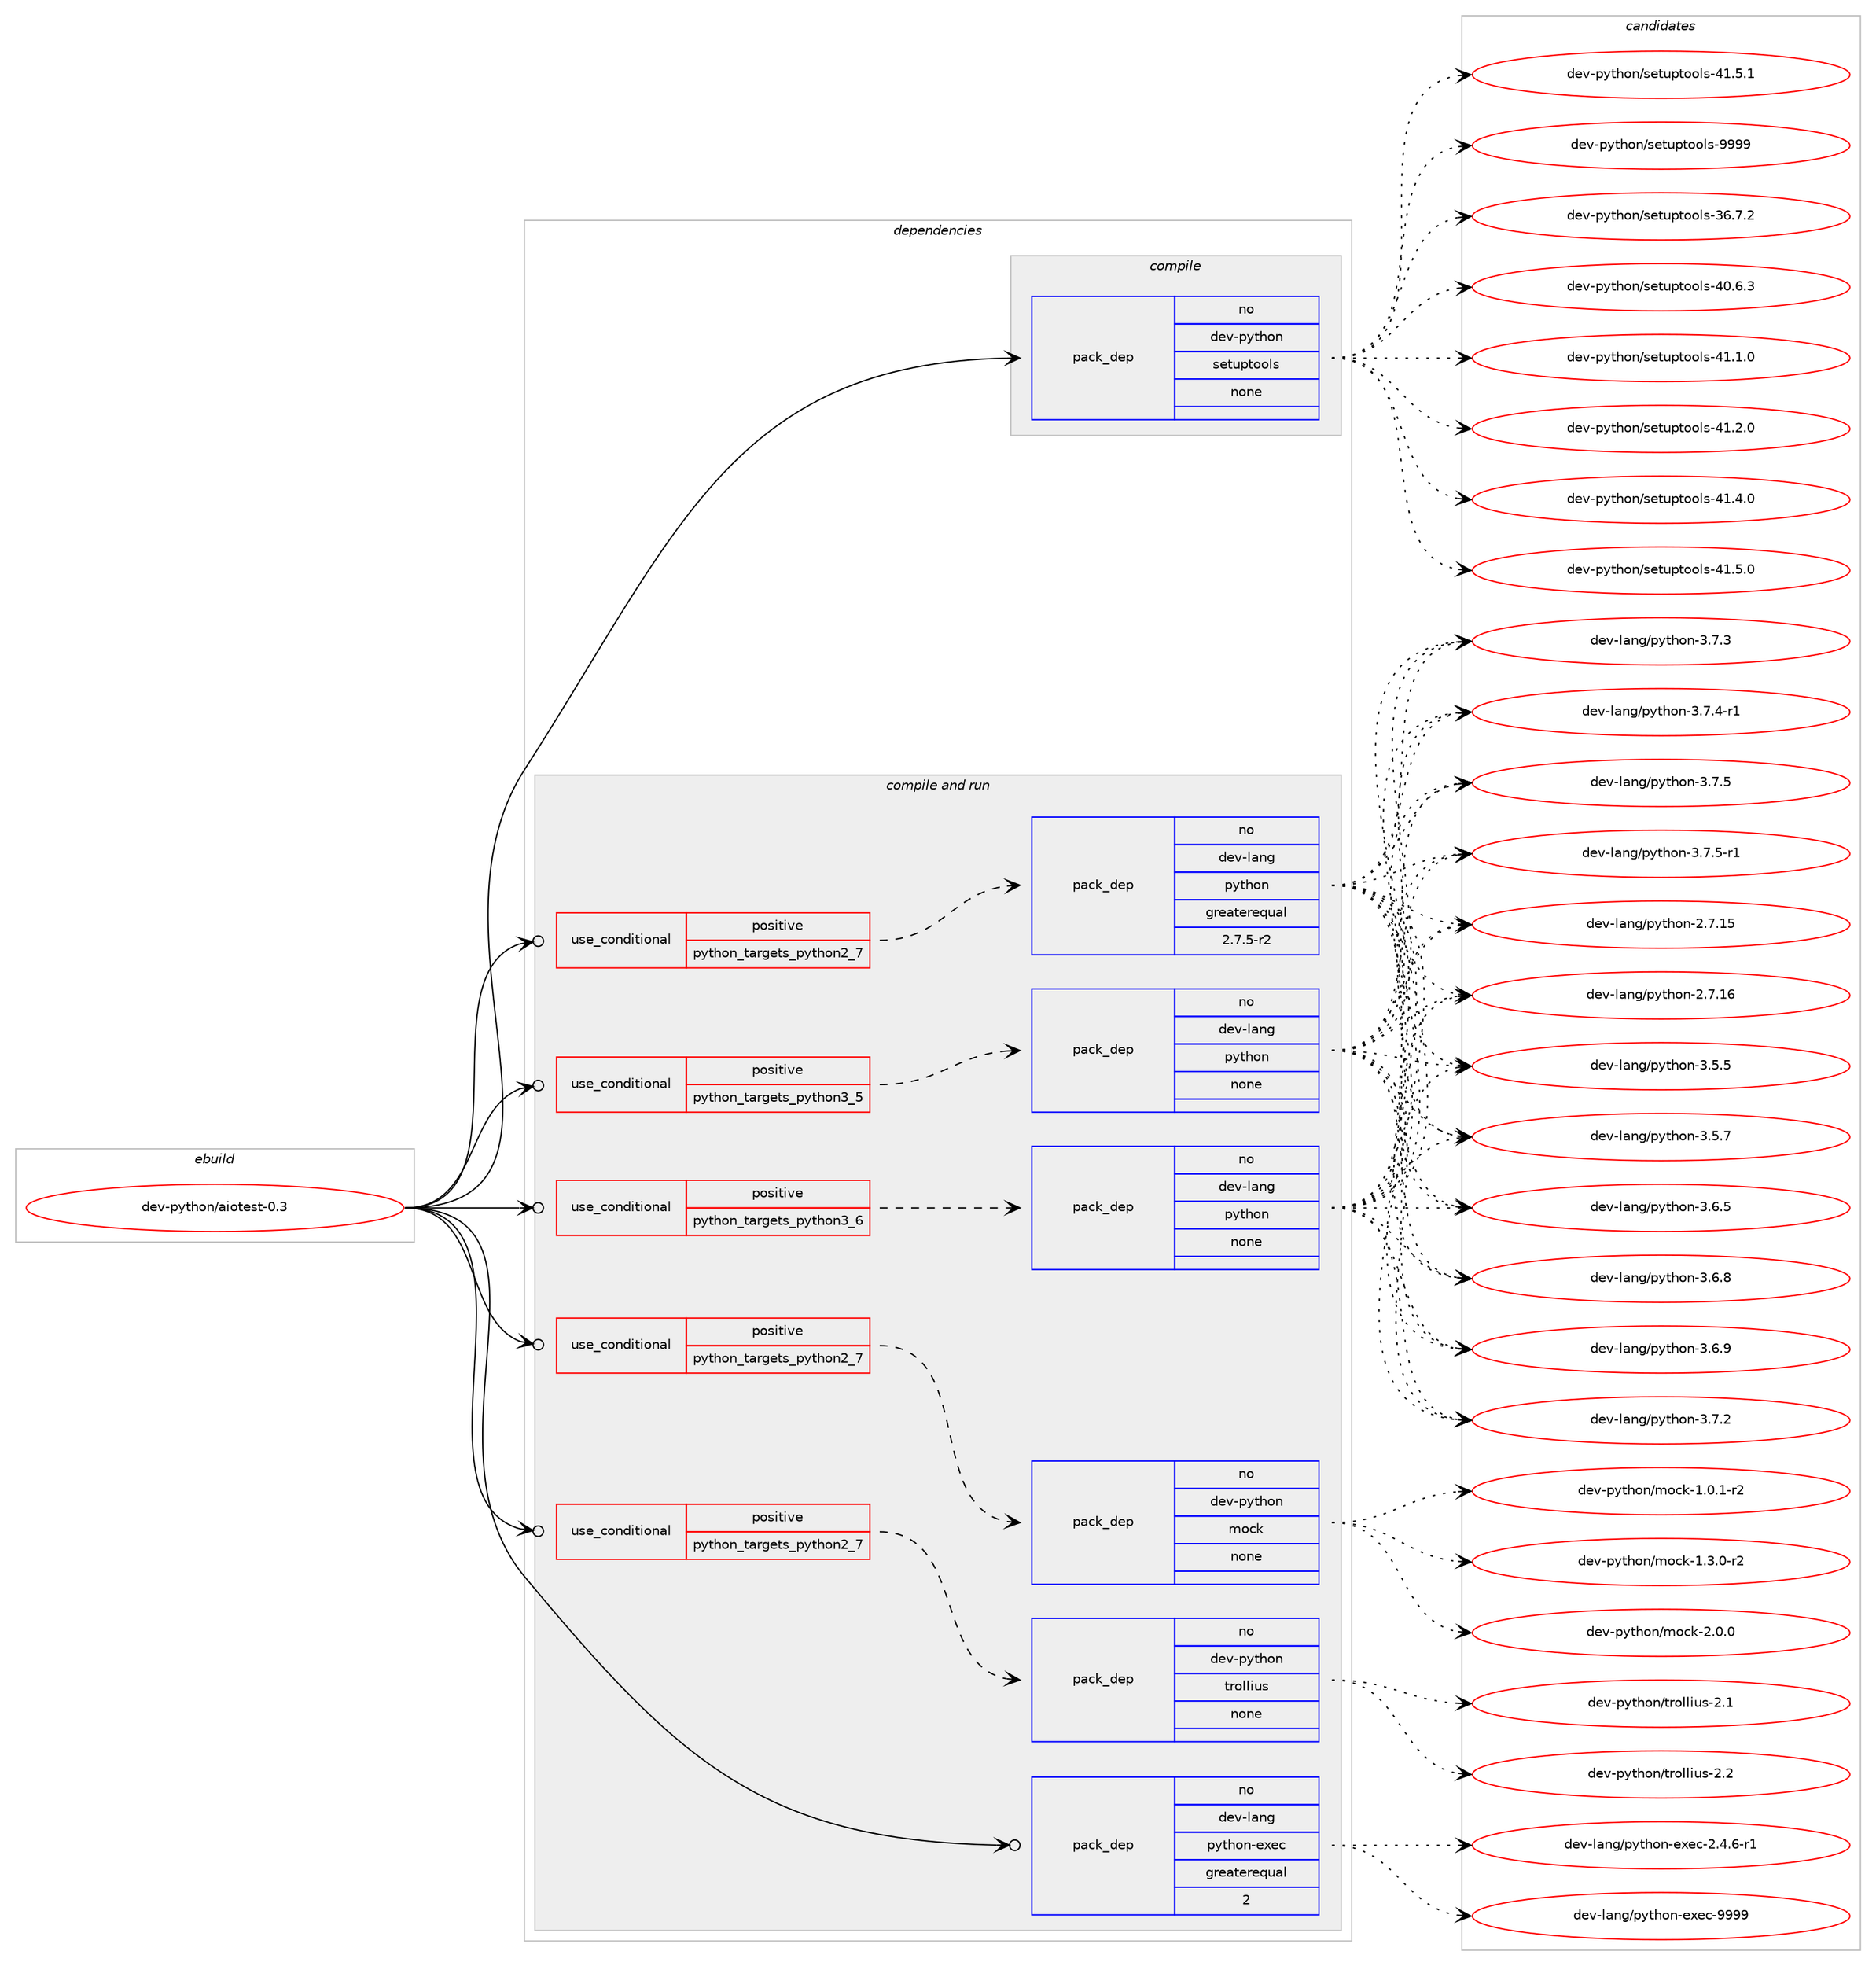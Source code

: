 digraph prolog {

# *************
# Graph options
# *************

newrank=true;
concentrate=true;
compound=true;
graph [rankdir=LR,fontname=Helvetica,fontsize=10,ranksep=1.5];#, ranksep=2.5, nodesep=0.2];
edge  [arrowhead=vee];
node  [fontname=Helvetica,fontsize=10];

# **********
# The ebuild
# **********

subgraph cluster_leftcol {
color=gray;
rank=same;
label=<<i>ebuild</i>>;
id [label="dev-python/aiotest-0.3", color=red, width=4, href="../dev-python/aiotest-0.3.svg"];
}

# ****************
# The dependencies
# ****************

subgraph cluster_midcol {
color=gray;
label=<<i>dependencies</i>>;
subgraph cluster_compile {
fillcolor="#eeeeee";
style=filled;
label=<<i>compile</i>>;
subgraph pack446009 {
dependency593763 [label=<<TABLE BORDER="0" CELLBORDER="1" CELLSPACING="0" CELLPADDING="4" WIDTH="220"><TR><TD ROWSPAN="6" CELLPADDING="30">pack_dep</TD></TR><TR><TD WIDTH="110">no</TD></TR><TR><TD>dev-python</TD></TR><TR><TD>setuptools</TD></TR><TR><TD>none</TD></TR><TR><TD></TD></TR></TABLE>>, shape=none, color=blue];
}
id:e -> dependency593763:w [weight=20,style="solid",arrowhead="vee"];
}
subgraph cluster_compileandrun {
fillcolor="#eeeeee";
style=filled;
label=<<i>compile and run</i>>;
subgraph cond135982 {
dependency593764 [label=<<TABLE BORDER="0" CELLBORDER="1" CELLSPACING="0" CELLPADDING="4"><TR><TD ROWSPAN="3" CELLPADDING="10">use_conditional</TD></TR><TR><TD>positive</TD></TR><TR><TD>python_targets_python2_7</TD></TR></TABLE>>, shape=none, color=red];
subgraph pack446010 {
dependency593765 [label=<<TABLE BORDER="0" CELLBORDER="1" CELLSPACING="0" CELLPADDING="4" WIDTH="220"><TR><TD ROWSPAN="6" CELLPADDING="30">pack_dep</TD></TR><TR><TD WIDTH="110">no</TD></TR><TR><TD>dev-lang</TD></TR><TR><TD>python</TD></TR><TR><TD>greaterequal</TD></TR><TR><TD>2.7.5-r2</TD></TR></TABLE>>, shape=none, color=blue];
}
dependency593764:e -> dependency593765:w [weight=20,style="dashed",arrowhead="vee"];
}
id:e -> dependency593764:w [weight=20,style="solid",arrowhead="odotvee"];
subgraph cond135983 {
dependency593766 [label=<<TABLE BORDER="0" CELLBORDER="1" CELLSPACING="0" CELLPADDING="4"><TR><TD ROWSPAN="3" CELLPADDING="10">use_conditional</TD></TR><TR><TD>positive</TD></TR><TR><TD>python_targets_python2_7</TD></TR></TABLE>>, shape=none, color=red];
subgraph pack446011 {
dependency593767 [label=<<TABLE BORDER="0" CELLBORDER="1" CELLSPACING="0" CELLPADDING="4" WIDTH="220"><TR><TD ROWSPAN="6" CELLPADDING="30">pack_dep</TD></TR><TR><TD WIDTH="110">no</TD></TR><TR><TD>dev-python</TD></TR><TR><TD>mock</TD></TR><TR><TD>none</TD></TR><TR><TD></TD></TR></TABLE>>, shape=none, color=blue];
}
dependency593766:e -> dependency593767:w [weight=20,style="dashed",arrowhead="vee"];
}
id:e -> dependency593766:w [weight=20,style="solid",arrowhead="odotvee"];
subgraph cond135984 {
dependency593768 [label=<<TABLE BORDER="0" CELLBORDER="1" CELLSPACING="0" CELLPADDING="4"><TR><TD ROWSPAN="3" CELLPADDING="10">use_conditional</TD></TR><TR><TD>positive</TD></TR><TR><TD>python_targets_python2_7</TD></TR></TABLE>>, shape=none, color=red];
subgraph pack446012 {
dependency593769 [label=<<TABLE BORDER="0" CELLBORDER="1" CELLSPACING="0" CELLPADDING="4" WIDTH="220"><TR><TD ROWSPAN="6" CELLPADDING="30">pack_dep</TD></TR><TR><TD WIDTH="110">no</TD></TR><TR><TD>dev-python</TD></TR><TR><TD>trollius</TD></TR><TR><TD>none</TD></TR><TR><TD></TD></TR></TABLE>>, shape=none, color=blue];
}
dependency593768:e -> dependency593769:w [weight=20,style="dashed",arrowhead="vee"];
}
id:e -> dependency593768:w [weight=20,style="solid",arrowhead="odotvee"];
subgraph cond135985 {
dependency593770 [label=<<TABLE BORDER="0" CELLBORDER="1" CELLSPACING="0" CELLPADDING="4"><TR><TD ROWSPAN="3" CELLPADDING="10">use_conditional</TD></TR><TR><TD>positive</TD></TR><TR><TD>python_targets_python3_5</TD></TR></TABLE>>, shape=none, color=red];
subgraph pack446013 {
dependency593771 [label=<<TABLE BORDER="0" CELLBORDER="1" CELLSPACING="0" CELLPADDING="4" WIDTH="220"><TR><TD ROWSPAN="6" CELLPADDING="30">pack_dep</TD></TR><TR><TD WIDTH="110">no</TD></TR><TR><TD>dev-lang</TD></TR><TR><TD>python</TD></TR><TR><TD>none</TD></TR><TR><TD></TD></TR></TABLE>>, shape=none, color=blue];
}
dependency593770:e -> dependency593771:w [weight=20,style="dashed",arrowhead="vee"];
}
id:e -> dependency593770:w [weight=20,style="solid",arrowhead="odotvee"];
subgraph cond135986 {
dependency593772 [label=<<TABLE BORDER="0" CELLBORDER="1" CELLSPACING="0" CELLPADDING="4"><TR><TD ROWSPAN="3" CELLPADDING="10">use_conditional</TD></TR><TR><TD>positive</TD></TR><TR><TD>python_targets_python3_6</TD></TR></TABLE>>, shape=none, color=red];
subgraph pack446014 {
dependency593773 [label=<<TABLE BORDER="0" CELLBORDER="1" CELLSPACING="0" CELLPADDING="4" WIDTH="220"><TR><TD ROWSPAN="6" CELLPADDING="30">pack_dep</TD></TR><TR><TD WIDTH="110">no</TD></TR><TR><TD>dev-lang</TD></TR><TR><TD>python</TD></TR><TR><TD>none</TD></TR><TR><TD></TD></TR></TABLE>>, shape=none, color=blue];
}
dependency593772:e -> dependency593773:w [weight=20,style="dashed",arrowhead="vee"];
}
id:e -> dependency593772:w [weight=20,style="solid",arrowhead="odotvee"];
subgraph pack446015 {
dependency593774 [label=<<TABLE BORDER="0" CELLBORDER="1" CELLSPACING="0" CELLPADDING="4" WIDTH="220"><TR><TD ROWSPAN="6" CELLPADDING="30">pack_dep</TD></TR><TR><TD WIDTH="110">no</TD></TR><TR><TD>dev-lang</TD></TR><TR><TD>python-exec</TD></TR><TR><TD>greaterequal</TD></TR><TR><TD>2</TD></TR></TABLE>>, shape=none, color=blue];
}
id:e -> dependency593774:w [weight=20,style="solid",arrowhead="odotvee"];
}
subgraph cluster_run {
fillcolor="#eeeeee";
style=filled;
label=<<i>run</i>>;
}
}

# **************
# The candidates
# **************

subgraph cluster_choices {
rank=same;
color=gray;
label=<<i>candidates</i>>;

subgraph choice446009 {
color=black;
nodesep=1;
choice100101118451121211161041111104711510111611711211611111110811545515446554650 [label="dev-python/setuptools-36.7.2", color=red, width=4,href="../dev-python/setuptools-36.7.2.svg"];
choice100101118451121211161041111104711510111611711211611111110811545524846544651 [label="dev-python/setuptools-40.6.3", color=red, width=4,href="../dev-python/setuptools-40.6.3.svg"];
choice100101118451121211161041111104711510111611711211611111110811545524946494648 [label="dev-python/setuptools-41.1.0", color=red, width=4,href="../dev-python/setuptools-41.1.0.svg"];
choice100101118451121211161041111104711510111611711211611111110811545524946504648 [label="dev-python/setuptools-41.2.0", color=red, width=4,href="../dev-python/setuptools-41.2.0.svg"];
choice100101118451121211161041111104711510111611711211611111110811545524946524648 [label="dev-python/setuptools-41.4.0", color=red, width=4,href="../dev-python/setuptools-41.4.0.svg"];
choice100101118451121211161041111104711510111611711211611111110811545524946534648 [label="dev-python/setuptools-41.5.0", color=red, width=4,href="../dev-python/setuptools-41.5.0.svg"];
choice100101118451121211161041111104711510111611711211611111110811545524946534649 [label="dev-python/setuptools-41.5.1", color=red, width=4,href="../dev-python/setuptools-41.5.1.svg"];
choice10010111845112121116104111110471151011161171121161111111081154557575757 [label="dev-python/setuptools-9999", color=red, width=4,href="../dev-python/setuptools-9999.svg"];
dependency593763:e -> choice100101118451121211161041111104711510111611711211611111110811545515446554650:w [style=dotted,weight="100"];
dependency593763:e -> choice100101118451121211161041111104711510111611711211611111110811545524846544651:w [style=dotted,weight="100"];
dependency593763:e -> choice100101118451121211161041111104711510111611711211611111110811545524946494648:w [style=dotted,weight="100"];
dependency593763:e -> choice100101118451121211161041111104711510111611711211611111110811545524946504648:w [style=dotted,weight="100"];
dependency593763:e -> choice100101118451121211161041111104711510111611711211611111110811545524946524648:w [style=dotted,weight="100"];
dependency593763:e -> choice100101118451121211161041111104711510111611711211611111110811545524946534648:w [style=dotted,weight="100"];
dependency593763:e -> choice100101118451121211161041111104711510111611711211611111110811545524946534649:w [style=dotted,weight="100"];
dependency593763:e -> choice10010111845112121116104111110471151011161171121161111111081154557575757:w [style=dotted,weight="100"];
}
subgraph choice446010 {
color=black;
nodesep=1;
choice10010111845108971101034711212111610411111045504655464953 [label="dev-lang/python-2.7.15", color=red, width=4,href="../dev-lang/python-2.7.15.svg"];
choice10010111845108971101034711212111610411111045504655464954 [label="dev-lang/python-2.7.16", color=red, width=4,href="../dev-lang/python-2.7.16.svg"];
choice100101118451089711010347112121116104111110455146534653 [label="dev-lang/python-3.5.5", color=red, width=4,href="../dev-lang/python-3.5.5.svg"];
choice100101118451089711010347112121116104111110455146534655 [label="dev-lang/python-3.5.7", color=red, width=4,href="../dev-lang/python-3.5.7.svg"];
choice100101118451089711010347112121116104111110455146544653 [label="dev-lang/python-3.6.5", color=red, width=4,href="../dev-lang/python-3.6.5.svg"];
choice100101118451089711010347112121116104111110455146544656 [label="dev-lang/python-3.6.8", color=red, width=4,href="../dev-lang/python-3.6.8.svg"];
choice100101118451089711010347112121116104111110455146544657 [label="dev-lang/python-3.6.9", color=red, width=4,href="../dev-lang/python-3.6.9.svg"];
choice100101118451089711010347112121116104111110455146554650 [label="dev-lang/python-3.7.2", color=red, width=4,href="../dev-lang/python-3.7.2.svg"];
choice100101118451089711010347112121116104111110455146554651 [label="dev-lang/python-3.7.3", color=red, width=4,href="../dev-lang/python-3.7.3.svg"];
choice1001011184510897110103471121211161041111104551465546524511449 [label="dev-lang/python-3.7.4-r1", color=red, width=4,href="../dev-lang/python-3.7.4-r1.svg"];
choice100101118451089711010347112121116104111110455146554653 [label="dev-lang/python-3.7.5", color=red, width=4,href="../dev-lang/python-3.7.5.svg"];
choice1001011184510897110103471121211161041111104551465546534511449 [label="dev-lang/python-3.7.5-r1", color=red, width=4,href="../dev-lang/python-3.7.5-r1.svg"];
dependency593765:e -> choice10010111845108971101034711212111610411111045504655464953:w [style=dotted,weight="100"];
dependency593765:e -> choice10010111845108971101034711212111610411111045504655464954:w [style=dotted,weight="100"];
dependency593765:e -> choice100101118451089711010347112121116104111110455146534653:w [style=dotted,weight="100"];
dependency593765:e -> choice100101118451089711010347112121116104111110455146534655:w [style=dotted,weight="100"];
dependency593765:e -> choice100101118451089711010347112121116104111110455146544653:w [style=dotted,weight="100"];
dependency593765:e -> choice100101118451089711010347112121116104111110455146544656:w [style=dotted,weight="100"];
dependency593765:e -> choice100101118451089711010347112121116104111110455146544657:w [style=dotted,weight="100"];
dependency593765:e -> choice100101118451089711010347112121116104111110455146554650:w [style=dotted,weight="100"];
dependency593765:e -> choice100101118451089711010347112121116104111110455146554651:w [style=dotted,weight="100"];
dependency593765:e -> choice1001011184510897110103471121211161041111104551465546524511449:w [style=dotted,weight="100"];
dependency593765:e -> choice100101118451089711010347112121116104111110455146554653:w [style=dotted,weight="100"];
dependency593765:e -> choice1001011184510897110103471121211161041111104551465546534511449:w [style=dotted,weight="100"];
}
subgraph choice446011 {
color=black;
nodesep=1;
choice1001011184511212111610411111047109111991074549464846494511450 [label="dev-python/mock-1.0.1-r2", color=red, width=4,href="../dev-python/mock-1.0.1-r2.svg"];
choice1001011184511212111610411111047109111991074549465146484511450 [label="dev-python/mock-1.3.0-r2", color=red, width=4,href="../dev-python/mock-1.3.0-r2.svg"];
choice100101118451121211161041111104710911199107455046484648 [label="dev-python/mock-2.0.0", color=red, width=4,href="../dev-python/mock-2.0.0.svg"];
dependency593767:e -> choice1001011184511212111610411111047109111991074549464846494511450:w [style=dotted,weight="100"];
dependency593767:e -> choice1001011184511212111610411111047109111991074549465146484511450:w [style=dotted,weight="100"];
dependency593767:e -> choice100101118451121211161041111104710911199107455046484648:w [style=dotted,weight="100"];
}
subgraph choice446012 {
color=black;
nodesep=1;
choice100101118451121211161041111104711611411110810810511711545504649 [label="dev-python/trollius-2.1", color=red, width=4,href="../dev-python/trollius-2.1.svg"];
choice100101118451121211161041111104711611411110810810511711545504650 [label="dev-python/trollius-2.2", color=red, width=4,href="../dev-python/trollius-2.2.svg"];
dependency593769:e -> choice100101118451121211161041111104711611411110810810511711545504649:w [style=dotted,weight="100"];
dependency593769:e -> choice100101118451121211161041111104711611411110810810511711545504650:w [style=dotted,weight="100"];
}
subgraph choice446013 {
color=black;
nodesep=1;
choice10010111845108971101034711212111610411111045504655464953 [label="dev-lang/python-2.7.15", color=red, width=4,href="../dev-lang/python-2.7.15.svg"];
choice10010111845108971101034711212111610411111045504655464954 [label="dev-lang/python-2.7.16", color=red, width=4,href="../dev-lang/python-2.7.16.svg"];
choice100101118451089711010347112121116104111110455146534653 [label="dev-lang/python-3.5.5", color=red, width=4,href="../dev-lang/python-3.5.5.svg"];
choice100101118451089711010347112121116104111110455146534655 [label="dev-lang/python-3.5.7", color=red, width=4,href="../dev-lang/python-3.5.7.svg"];
choice100101118451089711010347112121116104111110455146544653 [label="dev-lang/python-3.6.5", color=red, width=4,href="../dev-lang/python-3.6.5.svg"];
choice100101118451089711010347112121116104111110455146544656 [label="dev-lang/python-3.6.8", color=red, width=4,href="../dev-lang/python-3.6.8.svg"];
choice100101118451089711010347112121116104111110455146544657 [label="dev-lang/python-3.6.9", color=red, width=4,href="../dev-lang/python-3.6.9.svg"];
choice100101118451089711010347112121116104111110455146554650 [label="dev-lang/python-3.7.2", color=red, width=4,href="../dev-lang/python-3.7.2.svg"];
choice100101118451089711010347112121116104111110455146554651 [label="dev-lang/python-3.7.3", color=red, width=4,href="../dev-lang/python-3.7.3.svg"];
choice1001011184510897110103471121211161041111104551465546524511449 [label="dev-lang/python-3.7.4-r1", color=red, width=4,href="../dev-lang/python-3.7.4-r1.svg"];
choice100101118451089711010347112121116104111110455146554653 [label="dev-lang/python-3.7.5", color=red, width=4,href="../dev-lang/python-3.7.5.svg"];
choice1001011184510897110103471121211161041111104551465546534511449 [label="dev-lang/python-3.7.5-r1", color=red, width=4,href="../dev-lang/python-3.7.5-r1.svg"];
dependency593771:e -> choice10010111845108971101034711212111610411111045504655464953:w [style=dotted,weight="100"];
dependency593771:e -> choice10010111845108971101034711212111610411111045504655464954:w [style=dotted,weight="100"];
dependency593771:e -> choice100101118451089711010347112121116104111110455146534653:w [style=dotted,weight="100"];
dependency593771:e -> choice100101118451089711010347112121116104111110455146534655:w [style=dotted,weight="100"];
dependency593771:e -> choice100101118451089711010347112121116104111110455146544653:w [style=dotted,weight="100"];
dependency593771:e -> choice100101118451089711010347112121116104111110455146544656:w [style=dotted,weight="100"];
dependency593771:e -> choice100101118451089711010347112121116104111110455146544657:w [style=dotted,weight="100"];
dependency593771:e -> choice100101118451089711010347112121116104111110455146554650:w [style=dotted,weight="100"];
dependency593771:e -> choice100101118451089711010347112121116104111110455146554651:w [style=dotted,weight="100"];
dependency593771:e -> choice1001011184510897110103471121211161041111104551465546524511449:w [style=dotted,weight="100"];
dependency593771:e -> choice100101118451089711010347112121116104111110455146554653:w [style=dotted,weight="100"];
dependency593771:e -> choice1001011184510897110103471121211161041111104551465546534511449:w [style=dotted,weight="100"];
}
subgraph choice446014 {
color=black;
nodesep=1;
choice10010111845108971101034711212111610411111045504655464953 [label="dev-lang/python-2.7.15", color=red, width=4,href="../dev-lang/python-2.7.15.svg"];
choice10010111845108971101034711212111610411111045504655464954 [label="dev-lang/python-2.7.16", color=red, width=4,href="../dev-lang/python-2.7.16.svg"];
choice100101118451089711010347112121116104111110455146534653 [label="dev-lang/python-3.5.5", color=red, width=4,href="../dev-lang/python-3.5.5.svg"];
choice100101118451089711010347112121116104111110455146534655 [label="dev-lang/python-3.5.7", color=red, width=4,href="../dev-lang/python-3.5.7.svg"];
choice100101118451089711010347112121116104111110455146544653 [label="dev-lang/python-3.6.5", color=red, width=4,href="../dev-lang/python-3.6.5.svg"];
choice100101118451089711010347112121116104111110455146544656 [label="dev-lang/python-3.6.8", color=red, width=4,href="../dev-lang/python-3.6.8.svg"];
choice100101118451089711010347112121116104111110455146544657 [label="dev-lang/python-3.6.9", color=red, width=4,href="../dev-lang/python-3.6.9.svg"];
choice100101118451089711010347112121116104111110455146554650 [label="dev-lang/python-3.7.2", color=red, width=4,href="../dev-lang/python-3.7.2.svg"];
choice100101118451089711010347112121116104111110455146554651 [label="dev-lang/python-3.7.3", color=red, width=4,href="../dev-lang/python-3.7.3.svg"];
choice1001011184510897110103471121211161041111104551465546524511449 [label="dev-lang/python-3.7.4-r1", color=red, width=4,href="../dev-lang/python-3.7.4-r1.svg"];
choice100101118451089711010347112121116104111110455146554653 [label="dev-lang/python-3.7.5", color=red, width=4,href="../dev-lang/python-3.7.5.svg"];
choice1001011184510897110103471121211161041111104551465546534511449 [label="dev-lang/python-3.7.5-r1", color=red, width=4,href="../dev-lang/python-3.7.5-r1.svg"];
dependency593773:e -> choice10010111845108971101034711212111610411111045504655464953:w [style=dotted,weight="100"];
dependency593773:e -> choice10010111845108971101034711212111610411111045504655464954:w [style=dotted,weight="100"];
dependency593773:e -> choice100101118451089711010347112121116104111110455146534653:w [style=dotted,weight="100"];
dependency593773:e -> choice100101118451089711010347112121116104111110455146534655:w [style=dotted,weight="100"];
dependency593773:e -> choice100101118451089711010347112121116104111110455146544653:w [style=dotted,weight="100"];
dependency593773:e -> choice100101118451089711010347112121116104111110455146544656:w [style=dotted,weight="100"];
dependency593773:e -> choice100101118451089711010347112121116104111110455146544657:w [style=dotted,weight="100"];
dependency593773:e -> choice100101118451089711010347112121116104111110455146554650:w [style=dotted,weight="100"];
dependency593773:e -> choice100101118451089711010347112121116104111110455146554651:w [style=dotted,weight="100"];
dependency593773:e -> choice1001011184510897110103471121211161041111104551465546524511449:w [style=dotted,weight="100"];
dependency593773:e -> choice100101118451089711010347112121116104111110455146554653:w [style=dotted,weight="100"];
dependency593773:e -> choice1001011184510897110103471121211161041111104551465546534511449:w [style=dotted,weight="100"];
}
subgraph choice446015 {
color=black;
nodesep=1;
choice10010111845108971101034711212111610411111045101120101994550465246544511449 [label="dev-lang/python-exec-2.4.6-r1", color=red, width=4,href="../dev-lang/python-exec-2.4.6-r1.svg"];
choice10010111845108971101034711212111610411111045101120101994557575757 [label="dev-lang/python-exec-9999", color=red, width=4,href="../dev-lang/python-exec-9999.svg"];
dependency593774:e -> choice10010111845108971101034711212111610411111045101120101994550465246544511449:w [style=dotted,weight="100"];
dependency593774:e -> choice10010111845108971101034711212111610411111045101120101994557575757:w [style=dotted,weight="100"];
}
}

}
